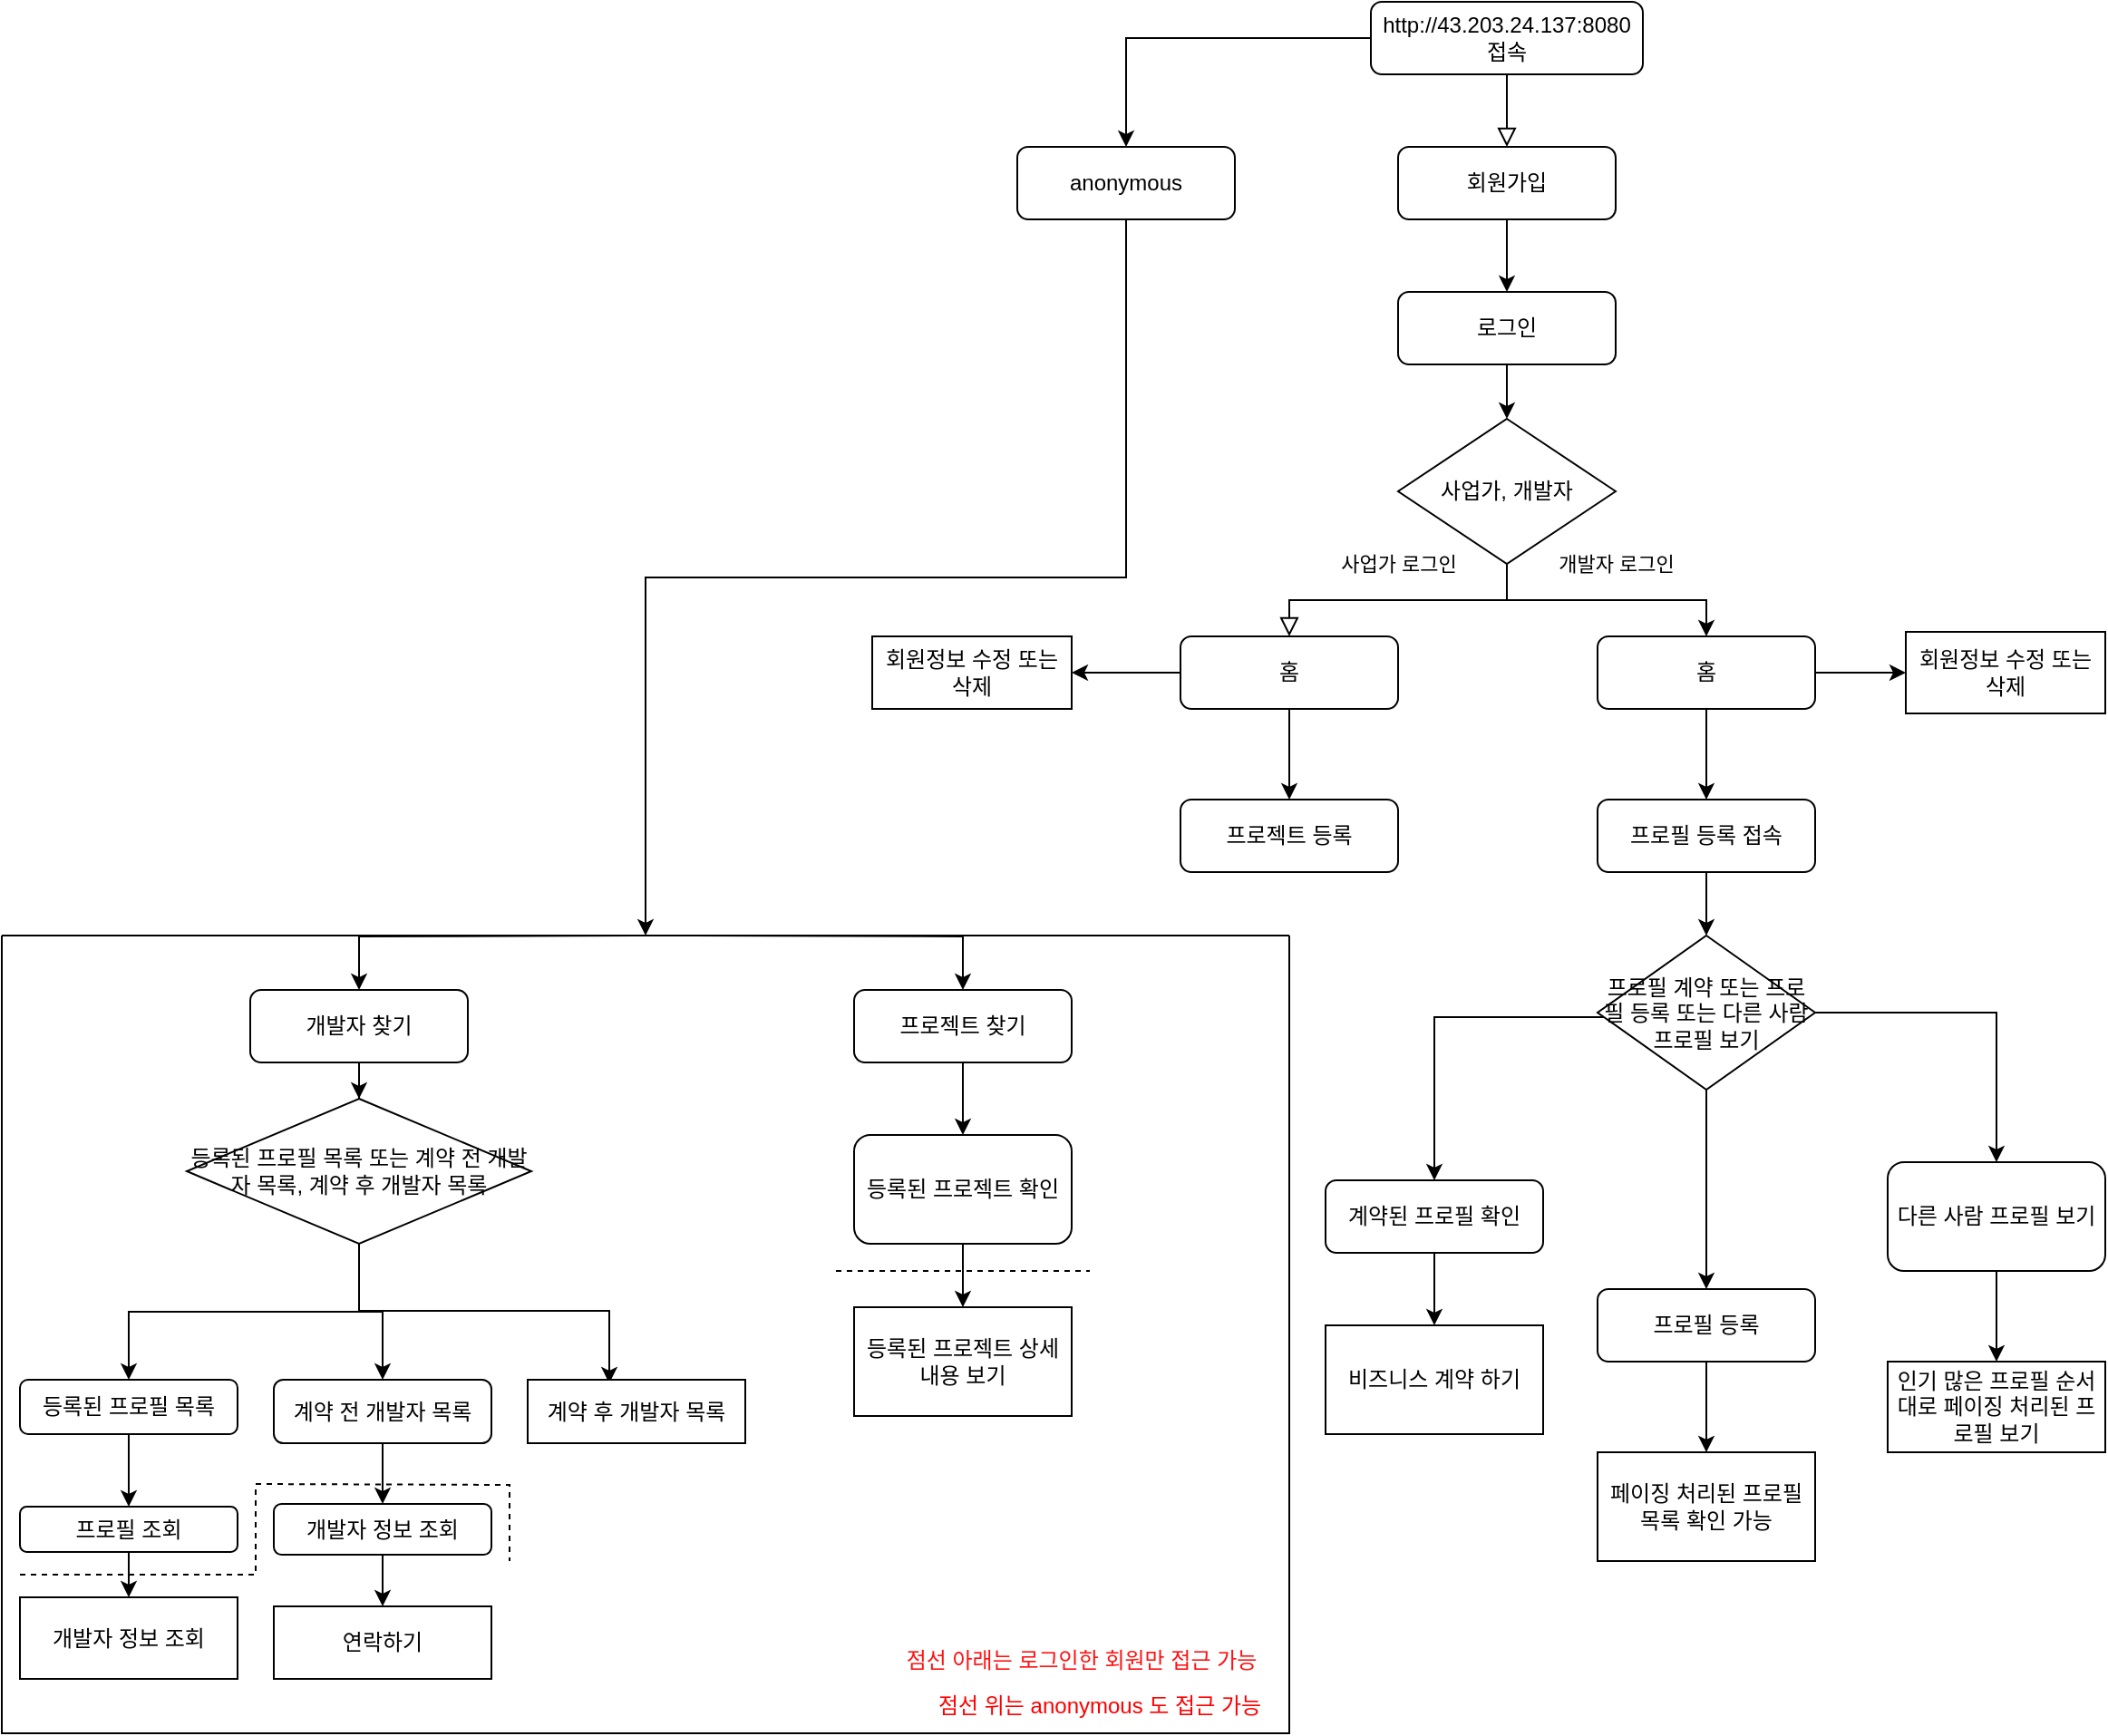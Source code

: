 <mxfile version="23.0.2" type="github">
  <diagram id="C5RBs43oDa-KdzZeNtuy" name="Page-1">
    <mxGraphModel dx="2700" dy="1171" grid="1" gridSize="10" guides="1" tooltips="1" connect="1" arrows="1" fold="1" page="1" pageScale="1" pageWidth="827" pageHeight="1169" math="0" shadow="0">
      <root>
        <mxCell id="WIyWlLk6GJQsqaUBKTNV-0" />
        <mxCell id="WIyWlLk6GJQsqaUBKTNV-1" parent="WIyWlLk6GJQsqaUBKTNV-0" />
        <mxCell id="WIyWlLk6GJQsqaUBKTNV-2" value="" style="rounded=0;html=1;jettySize=auto;orthogonalLoop=1;fontSize=11;endArrow=block;endFill=0;endSize=8;strokeWidth=1;shadow=0;labelBackgroundColor=none;edgeStyle=orthogonalEdgeStyle;" parent="WIyWlLk6GJQsqaUBKTNV-1" source="WIyWlLk6GJQsqaUBKTNV-3" target="wj4ukQUMfK4vD5jEf4c_-4" edge="1">
          <mxGeometry relative="1" as="geometry">
            <mxPoint x="220" y="170" as="targetPoint" />
          </mxGeometry>
        </mxCell>
        <mxCell id="wj4ukQUMfK4vD5jEf4c_-22" style="edgeStyle=orthogonalEdgeStyle;rounded=0;orthogonalLoop=1;jettySize=auto;html=1;" edge="1" parent="WIyWlLk6GJQsqaUBKTNV-1" source="WIyWlLk6GJQsqaUBKTNV-3" target="wj4ukQUMfK4vD5jEf4c_-21">
          <mxGeometry relative="1" as="geometry" />
        </mxCell>
        <mxCell id="WIyWlLk6GJQsqaUBKTNV-3" value="http://43.203.24.137:8080 접속" style="rounded=1;whiteSpace=wrap;html=1;fontSize=12;glass=0;strokeWidth=1;shadow=0;" parent="WIyWlLk6GJQsqaUBKTNV-1" vertex="1">
          <mxGeometry x="145" y="70" width="150" height="40" as="geometry" />
        </mxCell>
        <mxCell id="WIyWlLk6GJQsqaUBKTNV-8" value="사업가 로그인" style="rounded=0;html=1;jettySize=auto;orthogonalLoop=1;fontSize=11;endArrow=block;endFill=0;endSize=8;strokeWidth=1;shadow=0;labelBackgroundColor=none;edgeStyle=orthogonalEdgeStyle;" parent="WIyWlLk6GJQsqaUBKTNV-1" target="WIyWlLk6GJQsqaUBKTNV-11" edge="1">
          <mxGeometry x="0.059" y="-20" relative="1" as="geometry">
            <mxPoint as="offset" />
            <mxPoint x="220" y="370" as="sourcePoint" />
            <Array as="points">
              <mxPoint x="220" y="400" />
              <mxPoint x="100" y="400" />
            </Array>
          </mxGeometry>
        </mxCell>
        <mxCell id="wj4ukQUMfK4vD5jEf4c_-10" style="edgeStyle=orthogonalEdgeStyle;rounded=0;orthogonalLoop=1;jettySize=auto;html=1;" edge="1" parent="WIyWlLk6GJQsqaUBKTNV-1" source="WIyWlLk6GJQsqaUBKTNV-11" target="wj4ukQUMfK4vD5jEf4c_-42">
          <mxGeometry relative="1" as="geometry">
            <mxPoint x="-20" y="440" as="targetPoint" />
          </mxGeometry>
        </mxCell>
        <mxCell id="wj4ukQUMfK4vD5jEf4c_-13" style="edgeStyle=orthogonalEdgeStyle;rounded=0;orthogonalLoop=1;jettySize=auto;html=1;" edge="1" parent="WIyWlLk6GJQsqaUBKTNV-1" source="WIyWlLk6GJQsqaUBKTNV-11" target="wj4ukQUMfK4vD5jEf4c_-12">
          <mxGeometry relative="1" as="geometry" />
        </mxCell>
        <mxCell id="WIyWlLk6GJQsqaUBKTNV-11" value="홈" style="rounded=1;whiteSpace=wrap;html=1;fontSize=12;glass=0;strokeWidth=1;shadow=0;" parent="WIyWlLk6GJQsqaUBKTNV-1" vertex="1">
          <mxGeometry x="40" y="420" width="120" height="40" as="geometry" />
        </mxCell>
        <mxCell id="wj4ukQUMfK4vD5jEf4c_-11" style="edgeStyle=orthogonalEdgeStyle;rounded=0;orthogonalLoop=1;jettySize=auto;html=1;" edge="1" parent="WIyWlLk6GJQsqaUBKTNV-1" source="wj4ukQUMfK4vD5jEf4c_-0" target="wj4ukQUMfK4vD5jEf4c_-43">
          <mxGeometry relative="1" as="geometry">
            <mxPoint x="440" y="440" as="targetPoint" />
          </mxGeometry>
        </mxCell>
        <mxCell id="wj4ukQUMfK4vD5jEf4c_-15" style="edgeStyle=orthogonalEdgeStyle;rounded=0;orthogonalLoop=1;jettySize=auto;html=1;" edge="1" parent="WIyWlLk6GJQsqaUBKTNV-1" source="wj4ukQUMfK4vD5jEf4c_-0" target="wj4ukQUMfK4vD5jEf4c_-14">
          <mxGeometry relative="1" as="geometry" />
        </mxCell>
        <mxCell id="wj4ukQUMfK4vD5jEf4c_-0" value="홈" style="rounded=1;whiteSpace=wrap;html=1;" vertex="1" parent="WIyWlLk6GJQsqaUBKTNV-1">
          <mxGeometry x="270" y="420" width="120" height="40" as="geometry" />
        </mxCell>
        <mxCell id="wj4ukQUMfK4vD5jEf4c_-7" style="edgeStyle=orthogonalEdgeStyle;rounded=0;orthogonalLoop=1;jettySize=auto;html=1;" edge="1" parent="WIyWlLk6GJQsqaUBKTNV-1" source="wj4ukQUMfK4vD5jEf4c_-3" target="wj4ukQUMfK4vD5jEf4c_-6">
          <mxGeometry relative="1" as="geometry" />
        </mxCell>
        <mxCell id="wj4ukQUMfK4vD5jEf4c_-3" value="로그인" style="rounded=1;whiteSpace=wrap;html=1;fontSize=12;glass=0;strokeWidth=1;shadow=0;" vertex="1" parent="WIyWlLk6GJQsqaUBKTNV-1">
          <mxGeometry x="160" y="230" width="120" height="40" as="geometry" />
        </mxCell>
        <mxCell id="wj4ukQUMfK4vD5jEf4c_-5" style="edgeStyle=orthogonalEdgeStyle;rounded=0;orthogonalLoop=1;jettySize=auto;html=1;" edge="1" parent="WIyWlLk6GJQsqaUBKTNV-1" source="wj4ukQUMfK4vD5jEf4c_-4" target="wj4ukQUMfK4vD5jEf4c_-3">
          <mxGeometry relative="1" as="geometry" />
        </mxCell>
        <mxCell id="wj4ukQUMfK4vD5jEf4c_-4" value="회원가입" style="rounded=1;whiteSpace=wrap;html=1;" vertex="1" parent="WIyWlLk6GJQsqaUBKTNV-1">
          <mxGeometry x="160" y="150" width="120" height="40" as="geometry" />
        </mxCell>
        <mxCell id="wj4ukQUMfK4vD5jEf4c_-8" style="edgeStyle=orthogonalEdgeStyle;rounded=0;orthogonalLoop=1;jettySize=auto;html=1;" edge="1" parent="WIyWlLk6GJQsqaUBKTNV-1" source="wj4ukQUMfK4vD5jEf4c_-6" target="wj4ukQUMfK4vD5jEf4c_-0">
          <mxGeometry relative="1" as="geometry" />
        </mxCell>
        <mxCell id="wj4ukQUMfK4vD5jEf4c_-9" value="개발자 로그인" style="edgeLabel;html=1;align=center;verticalAlign=middle;resizable=0;points=[];" vertex="1" connectable="0" parent="wj4ukQUMfK4vD5jEf4c_-8">
          <mxGeometry x="-0.013" y="2" relative="1" as="geometry">
            <mxPoint x="6" y="-18" as="offset" />
          </mxGeometry>
        </mxCell>
        <mxCell id="wj4ukQUMfK4vD5jEf4c_-6" value="사업가, 개발자" style="rhombus;whiteSpace=wrap;html=1;" vertex="1" parent="WIyWlLk6GJQsqaUBKTNV-1">
          <mxGeometry x="160" y="300" width="120" height="80" as="geometry" />
        </mxCell>
        <mxCell id="wj4ukQUMfK4vD5jEf4c_-12" value="프로젝트 등록" style="rounded=1;whiteSpace=wrap;html=1;" vertex="1" parent="WIyWlLk6GJQsqaUBKTNV-1">
          <mxGeometry x="40" y="510" width="120" height="40" as="geometry" />
        </mxCell>
        <mxCell id="wj4ukQUMfK4vD5jEf4c_-17" style="edgeStyle=orthogonalEdgeStyle;rounded=0;orthogonalLoop=1;jettySize=auto;html=1;" edge="1" parent="WIyWlLk6GJQsqaUBKTNV-1" source="wj4ukQUMfK4vD5jEf4c_-14" target="wj4ukQUMfK4vD5jEf4c_-16">
          <mxGeometry relative="1" as="geometry" />
        </mxCell>
        <mxCell id="wj4ukQUMfK4vD5jEf4c_-14" value="프로필 등록 접속" style="rounded=1;whiteSpace=wrap;html=1;" vertex="1" parent="WIyWlLk6GJQsqaUBKTNV-1">
          <mxGeometry x="270" y="510" width="120" height="40" as="geometry" />
        </mxCell>
        <mxCell id="wj4ukQUMfK4vD5jEf4c_-19" style="edgeStyle=orthogonalEdgeStyle;rounded=0;orthogonalLoop=1;jettySize=auto;html=1;" edge="1" parent="WIyWlLk6GJQsqaUBKTNV-1" source="wj4ukQUMfK4vD5jEf4c_-16" target="wj4ukQUMfK4vD5jEf4c_-18">
          <mxGeometry relative="1" as="geometry">
            <Array as="points">
              <mxPoint x="180" y="630" />
            </Array>
          </mxGeometry>
        </mxCell>
        <mxCell id="wj4ukQUMfK4vD5jEf4c_-24" style="edgeStyle=orthogonalEdgeStyle;rounded=0;orthogonalLoop=1;jettySize=auto;html=1;" edge="1" parent="WIyWlLk6GJQsqaUBKTNV-1" source="wj4ukQUMfK4vD5jEf4c_-16" target="wj4ukQUMfK4vD5jEf4c_-23">
          <mxGeometry relative="1" as="geometry" />
        </mxCell>
        <mxCell id="wj4ukQUMfK4vD5jEf4c_-26" style="edgeStyle=orthogonalEdgeStyle;rounded=0;orthogonalLoop=1;jettySize=auto;html=1;" edge="1" parent="WIyWlLk6GJQsqaUBKTNV-1" source="wj4ukQUMfK4vD5jEf4c_-16" target="wj4ukQUMfK4vD5jEf4c_-33">
          <mxGeometry relative="1" as="geometry">
            <mxPoint x="470" y="720" as="targetPoint" />
          </mxGeometry>
        </mxCell>
        <mxCell id="wj4ukQUMfK4vD5jEf4c_-16" value="프로필 계약 또는 프로필 등록 또는 다른 사람 프로필 보기" style="rhombus;whiteSpace=wrap;html=1;" vertex="1" parent="WIyWlLk6GJQsqaUBKTNV-1">
          <mxGeometry x="270" y="585" width="120" height="85" as="geometry" />
        </mxCell>
        <mxCell id="wj4ukQUMfK4vD5jEf4c_-32" style="edgeStyle=orthogonalEdgeStyle;rounded=0;orthogonalLoop=1;jettySize=auto;html=1;" edge="1" parent="WIyWlLk6GJQsqaUBKTNV-1" source="wj4ukQUMfK4vD5jEf4c_-18" target="wj4ukQUMfK4vD5jEf4c_-31">
          <mxGeometry relative="1" as="geometry" />
        </mxCell>
        <mxCell id="wj4ukQUMfK4vD5jEf4c_-18" value="계약된 프로필 확인" style="rounded=1;whiteSpace=wrap;html=1;" vertex="1" parent="WIyWlLk6GJQsqaUBKTNV-1">
          <mxGeometry x="120" y="720" width="120" height="40" as="geometry" />
        </mxCell>
        <mxCell id="wj4ukQUMfK4vD5jEf4c_-78" style="edgeStyle=orthogonalEdgeStyle;rounded=0;orthogonalLoop=1;jettySize=auto;html=1;" edge="1" parent="WIyWlLk6GJQsqaUBKTNV-1" source="wj4ukQUMfK4vD5jEf4c_-21" target="wj4ukQUMfK4vD5jEf4c_-44">
          <mxGeometry relative="1" as="geometry" />
        </mxCell>
        <mxCell id="wj4ukQUMfK4vD5jEf4c_-21" value="anonymous" style="rounded=1;whiteSpace=wrap;html=1;" vertex="1" parent="WIyWlLk6GJQsqaUBKTNV-1">
          <mxGeometry x="-50" y="150" width="120" height="40" as="geometry" />
        </mxCell>
        <mxCell id="wj4ukQUMfK4vD5jEf4c_-29" style="edgeStyle=orthogonalEdgeStyle;rounded=0;orthogonalLoop=1;jettySize=auto;html=1;" edge="1" parent="WIyWlLk6GJQsqaUBKTNV-1" source="wj4ukQUMfK4vD5jEf4c_-23" target="wj4ukQUMfK4vD5jEf4c_-28">
          <mxGeometry relative="1" as="geometry" />
        </mxCell>
        <mxCell id="wj4ukQUMfK4vD5jEf4c_-23" value="프로필 등록" style="rounded=1;whiteSpace=wrap;html=1;" vertex="1" parent="WIyWlLk6GJQsqaUBKTNV-1">
          <mxGeometry x="270" y="780" width="120" height="40" as="geometry" />
        </mxCell>
        <mxCell id="wj4ukQUMfK4vD5jEf4c_-28" value="페이징 처리된 프로필 목록 확인 가능" style="rounded=0;whiteSpace=wrap;html=1;" vertex="1" parent="WIyWlLk6GJQsqaUBKTNV-1">
          <mxGeometry x="270" y="870" width="120" height="60" as="geometry" />
        </mxCell>
        <mxCell id="wj4ukQUMfK4vD5jEf4c_-30" value="인기 많은 프로필 순서대로 페이징 처리된 프로필 보기" style="rounded=0;whiteSpace=wrap;html=1;" vertex="1" parent="WIyWlLk6GJQsqaUBKTNV-1">
          <mxGeometry x="430" y="820" width="120" height="50" as="geometry" />
        </mxCell>
        <mxCell id="wj4ukQUMfK4vD5jEf4c_-31" value="비즈니스 계약 하기" style="rounded=0;whiteSpace=wrap;html=1;" vertex="1" parent="WIyWlLk6GJQsqaUBKTNV-1">
          <mxGeometry x="120" y="800" width="120" height="60" as="geometry" />
        </mxCell>
        <mxCell id="wj4ukQUMfK4vD5jEf4c_-34" style="edgeStyle=orthogonalEdgeStyle;rounded=0;orthogonalLoop=1;jettySize=auto;html=1;" edge="1" parent="WIyWlLk6GJQsqaUBKTNV-1" source="wj4ukQUMfK4vD5jEf4c_-33" target="wj4ukQUMfK4vD5jEf4c_-30">
          <mxGeometry relative="1" as="geometry" />
        </mxCell>
        <mxCell id="wj4ukQUMfK4vD5jEf4c_-33" value="다른 사람 프로필 보기" style="rounded=1;whiteSpace=wrap;html=1;" vertex="1" parent="WIyWlLk6GJQsqaUBKTNV-1">
          <mxGeometry x="430" y="710" width="120" height="60" as="geometry" />
        </mxCell>
        <mxCell id="wj4ukQUMfK4vD5jEf4c_-42" value="회원정보 수정 또는 삭제" style="rounded=0;whiteSpace=wrap;html=1;" vertex="1" parent="WIyWlLk6GJQsqaUBKTNV-1">
          <mxGeometry x="-130" y="420" width="110" height="40" as="geometry" />
        </mxCell>
        <mxCell id="wj4ukQUMfK4vD5jEf4c_-43" value="회원정보 수정 또는 삭제" style="rounded=0;whiteSpace=wrap;html=1;" vertex="1" parent="WIyWlLk6GJQsqaUBKTNV-1">
          <mxGeometry x="440" y="417.5" width="110" height="45" as="geometry" />
        </mxCell>
        <mxCell id="wj4ukQUMfK4vD5jEf4c_-44" value="" style="swimlane;startSize=0;" vertex="1" parent="WIyWlLk6GJQsqaUBKTNV-1">
          <mxGeometry x="-610" y="585" width="710" height="440" as="geometry" />
        </mxCell>
        <mxCell id="wj4ukQUMfK4vD5jEf4c_-49" style="edgeStyle=orthogonalEdgeStyle;rounded=0;orthogonalLoop=1;jettySize=auto;html=1;" edge="1" parent="wj4ukQUMfK4vD5jEf4c_-44" source="wj4ukQUMfK4vD5jEf4c_-45" target="wj4ukQUMfK4vD5jEf4c_-48">
          <mxGeometry relative="1" as="geometry" />
        </mxCell>
        <mxCell id="wj4ukQUMfK4vD5jEf4c_-45" value="개발자 찾기" style="rounded=1;whiteSpace=wrap;html=1;" vertex="1" parent="wj4ukQUMfK4vD5jEf4c_-44">
          <mxGeometry x="137" y="30" width="120" height="40" as="geometry" />
        </mxCell>
        <mxCell id="wj4ukQUMfK4vD5jEf4c_-73" style="edgeStyle=orthogonalEdgeStyle;rounded=0;orthogonalLoop=1;jettySize=auto;html=1;" edge="1" parent="wj4ukQUMfK4vD5jEf4c_-44" source="wj4ukQUMfK4vD5jEf4c_-46" target="wj4ukQUMfK4vD5jEf4c_-71">
          <mxGeometry relative="1" as="geometry" />
        </mxCell>
        <mxCell id="wj4ukQUMfK4vD5jEf4c_-46" value="프로젝트 찾기" style="rounded=1;whiteSpace=wrap;html=1;" vertex="1" parent="wj4ukQUMfK4vD5jEf4c_-44">
          <mxGeometry x="470" y="30" width="120" height="40" as="geometry" />
        </mxCell>
        <mxCell id="wj4ukQUMfK4vD5jEf4c_-51" style="edgeStyle=orthogonalEdgeStyle;rounded=0;orthogonalLoop=1;jettySize=auto;html=1;" edge="1" parent="wj4ukQUMfK4vD5jEf4c_-44" source="wj4ukQUMfK4vD5jEf4c_-48" target="wj4ukQUMfK4vD5jEf4c_-50">
          <mxGeometry relative="1" as="geometry" />
        </mxCell>
        <mxCell id="wj4ukQUMfK4vD5jEf4c_-54" style="edgeStyle=orthogonalEdgeStyle;rounded=0;orthogonalLoop=1;jettySize=auto;html=1;" edge="1" parent="wj4ukQUMfK4vD5jEf4c_-44" source="wj4ukQUMfK4vD5jEf4c_-48" target="wj4ukQUMfK4vD5jEf4c_-64">
          <mxGeometry relative="1" as="geometry">
            <mxPoint x="210" y="245" as="targetPoint" />
          </mxGeometry>
        </mxCell>
        <mxCell id="wj4ukQUMfK4vD5jEf4c_-55" style="edgeStyle=orthogonalEdgeStyle;rounded=0;orthogonalLoop=1;jettySize=auto;html=1;" edge="1" parent="wj4ukQUMfK4vD5jEf4c_-44">
          <mxGeometry relative="1" as="geometry">
            <mxPoint x="197" y="172" as="sourcePoint" />
            <mxPoint x="335" y="247" as="targetPoint" />
            <Array as="points">
              <mxPoint x="197" y="207" />
              <mxPoint x="335" y="207" />
            </Array>
          </mxGeometry>
        </mxCell>
        <mxCell id="wj4ukQUMfK4vD5jEf4c_-48" value="등록된 프로필 목록 또는 계약 전 개발자 목록, 계약 후 개발자 목록" style="rhombus;whiteSpace=wrap;html=1;" vertex="1" parent="wj4ukQUMfK4vD5jEf4c_-44">
          <mxGeometry x="102" y="90" width="190" height="80" as="geometry" />
        </mxCell>
        <mxCell id="wj4ukQUMfK4vD5jEf4c_-58" style="edgeStyle=orthogonalEdgeStyle;rounded=0;orthogonalLoop=1;jettySize=auto;html=1;" edge="1" parent="wj4ukQUMfK4vD5jEf4c_-44" source="wj4ukQUMfK4vD5jEf4c_-50" target="wj4ukQUMfK4vD5jEf4c_-56">
          <mxGeometry relative="1" as="geometry" />
        </mxCell>
        <mxCell id="wj4ukQUMfK4vD5jEf4c_-50" value="등록된 프로필 목록" style="rounded=1;whiteSpace=wrap;html=1;" vertex="1" parent="wj4ukQUMfK4vD5jEf4c_-44">
          <mxGeometry x="10" y="245" width="120" height="30" as="geometry" />
        </mxCell>
        <mxCell id="wj4ukQUMfK4vD5jEf4c_-53" value="계약 후 개발자 목록" style="rounded=0;whiteSpace=wrap;html=1;" vertex="1" parent="wj4ukQUMfK4vD5jEf4c_-44">
          <mxGeometry x="290" y="245" width="120" height="35" as="geometry" />
        </mxCell>
        <mxCell id="wj4ukQUMfK4vD5jEf4c_-61" style="edgeStyle=orthogonalEdgeStyle;rounded=0;orthogonalLoop=1;jettySize=auto;html=1;" edge="1" parent="wj4ukQUMfK4vD5jEf4c_-44" source="wj4ukQUMfK4vD5jEf4c_-56" target="wj4ukQUMfK4vD5jEf4c_-60">
          <mxGeometry relative="1" as="geometry" />
        </mxCell>
        <mxCell id="wj4ukQUMfK4vD5jEf4c_-56" value="프로필 조회" style="rounded=1;whiteSpace=wrap;html=1;" vertex="1" parent="wj4ukQUMfK4vD5jEf4c_-44">
          <mxGeometry x="10" y="315" width="120" height="25" as="geometry" />
        </mxCell>
        <mxCell id="wj4ukQUMfK4vD5jEf4c_-60" value="개발자 정보 조회" style="rounded=0;whiteSpace=wrap;html=1;" vertex="1" parent="wj4ukQUMfK4vD5jEf4c_-44">
          <mxGeometry x="10" y="365" width="120" height="45" as="geometry" />
        </mxCell>
        <mxCell id="wj4ukQUMfK4vD5jEf4c_-66" style="edgeStyle=orthogonalEdgeStyle;rounded=0;orthogonalLoop=1;jettySize=auto;html=1;" edge="1" parent="wj4ukQUMfK4vD5jEf4c_-44" source="wj4ukQUMfK4vD5jEf4c_-64" target="wj4ukQUMfK4vD5jEf4c_-65">
          <mxGeometry relative="1" as="geometry" />
        </mxCell>
        <mxCell id="wj4ukQUMfK4vD5jEf4c_-64" value="계약 전 개발자 목록" style="rounded=1;whiteSpace=wrap;html=1;" vertex="1" parent="wj4ukQUMfK4vD5jEf4c_-44">
          <mxGeometry x="150" y="245" width="120" height="35" as="geometry" />
        </mxCell>
        <mxCell id="wj4ukQUMfK4vD5jEf4c_-70" style="edgeStyle=orthogonalEdgeStyle;rounded=0;orthogonalLoop=1;jettySize=auto;html=1;" edge="1" parent="wj4ukQUMfK4vD5jEf4c_-44" source="wj4ukQUMfK4vD5jEf4c_-65" target="wj4ukQUMfK4vD5jEf4c_-69">
          <mxGeometry relative="1" as="geometry" />
        </mxCell>
        <mxCell id="wj4ukQUMfK4vD5jEf4c_-65" value="개발자 정보 조회" style="rounded=1;whiteSpace=wrap;html=1;" vertex="1" parent="wj4ukQUMfK4vD5jEf4c_-44">
          <mxGeometry x="150" y="313.5" width="120" height="28" as="geometry" />
        </mxCell>
        <mxCell id="wj4ukQUMfK4vD5jEf4c_-69" value="연락하기" style="rounded=0;whiteSpace=wrap;html=1;" vertex="1" parent="wj4ukQUMfK4vD5jEf4c_-44">
          <mxGeometry x="150" y="370" width="120" height="40" as="geometry" />
        </mxCell>
        <mxCell id="wj4ukQUMfK4vD5jEf4c_-74" style="edgeStyle=orthogonalEdgeStyle;rounded=0;orthogonalLoop=1;jettySize=auto;html=1;" edge="1" parent="wj4ukQUMfK4vD5jEf4c_-44" source="wj4ukQUMfK4vD5jEf4c_-71" target="wj4ukQUMfK4vD5jEf4c_-72">
          <mxGeometry relative="1" as="geometry" />
        </mxCell>
        <mxCell id="wj4ukQUMfK4vD5jEf4c_-71" value="등록된 프로젝트 확인" style="rounded=1;whiteSpace=wrap;html=1;" vertex="1" parent="wj4ukQUMfK4vD5jEf4c_-44">
          <mxGeometry x="470" y="110" width="120" height="60" as="geometry" />
        </mxCell>
        <mxCell id="wj4ukQUMfK4vD5jEf4c_-72" value="등록된 프로젝트 상세 내용 보기" style="rounded=0;whiteSpace=wrap;html=1;" vertex="1" parent="wj4ukQUMfK4vD5jEf4c_-44">
          <mxGeometry x="470" y="205" width="120" height="60" as="geometry" />
        </mxCell>
        <mxCell id="wj4ukQUMfK4vD5jEf4c_-75" value="" style="endArrow=none;dashed=1;html=1;rounded=0;" edge="1" parent="wj4ukQUMfK4vD5jEf4c_-44">
          <mxGeometry width="50" height="50" relative="1" as="geometry">
            <mxPoint x="10" y="352.5" as="sourcePoint" />
            <mxPoint x="280" y="345" as="targetPoint" />
            <Array as="points">
              <mxPoint x="140" y="352.5" />
              <mxPoint x="140" y="302.5" />
              <mxPoint x="280" y="303" />
              <mxPoint x="280" y="325" />
            </Array>
          </mxGeometry>
        </mxCell>
        <mxCell id="wj4ukQUMfK4vD5jEf4c_-76" value="" style="endArrow=none;dashed=1;html=1;rounded=0;" edge="1" parent="wj4ukQUMfK4vD5jEf4c_-44">
          <mxGeometry width="50" height="50" relative="1" as="geometry">
            <mxPoint x="460" y="185" as="sourcePoint" />
            <mxPoint x="600" y="185" as="targetPoint" />
          </mxGeometry>
        </mxCell>
        <mxCell id="wj4ukQUMfK4vD5jEf4c_-77" value="&lt;font color=&quot;#ff0000&quot;&gt;점선 위는 anonymous 도 접근 가능&lt;/font&gt;" style="text;html=1;align=center;verticalAlign=middle;resizable=0;points=[];autosize=1;strokeColor=none;fillColor=none;" vertex="1" parent="wj4ukQUMfK4vD5jEf4c_-44">
          <mxGeometry x="500" y="410" width="210" height="30" as="geometry" />
        </mxCell>
        <mxCell id="wj4ukQUMfK4vD5jEf4c_-80" value="" style="endArrow=classic;html=1;rounded=0;edgeStyle=orthogonalEdgeStyle;" edge="1" parent="wj4ukQUMfK4vD5jEf4c_-44" target="wj4ukQUMfK4vD5jEf4c_-45">
          <mxGeometry width="50" height="50" relative="1" as="geometry">
            <mxPoint x="350" as="sourcePoint" />
            <mxPoint x="270" y="90" as="targetPoint" />
          </mxGeometry>
        </mxCell>
        <mxCell id="wj4ukQUMfK4vD5jEf4c_-81" value="" style="endArrow=classic;html=1;rounded=0;edgeStyle=orthogonalEdgeStyle;" edge="1" parent="wj4ukQUMfK4vD5jEf4c_-44" target="wj4ukQUMfK4vD5jEf4c_-46">
          <mxGeometry width="50" height="50" relative="1" as="geometry">
            <mxPoint x="360" as="sourcePoint" />
            <mxPoint x="490" y="50" as="targetPoint" />
          </mxGeometry>
        </mxCell>
        <mxCell id="wj4ukQUMfK4vD5jEf4c_-82" value="&lt;font color=&quot;#ff1212&quot;&gt;점선 아래는 로그인한 회원만 접근 가능&lt;/font&gt;" style="text;html=1;align=center;verticalAlign=middle;resizable=0;points=[];autosize=1;strokeColor=none;fillColor=none;" vertex="1" parent="wj4ukQUMfK4vD5jEf4c_-44">
          <mxGeometry x="480" y="385" width="230" height="30" as="geometry" />
        </mxCell>
      </root>
    </mxGraphModel>
  </diagram>
</mxfile>
